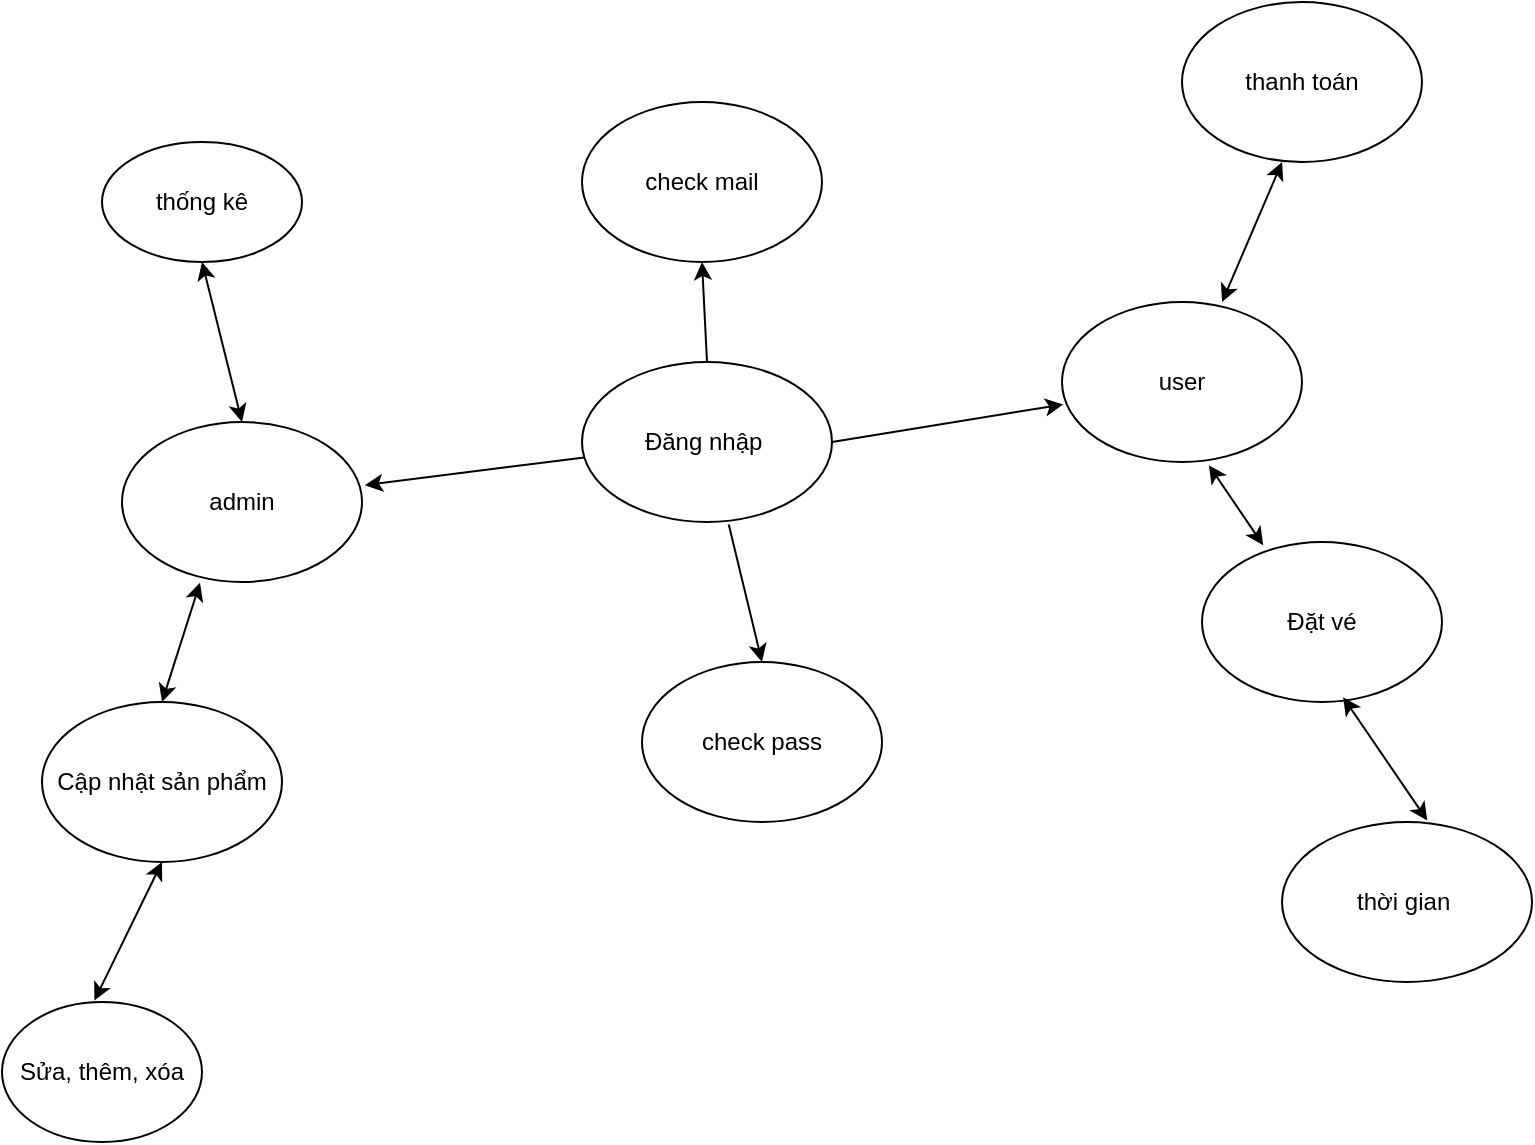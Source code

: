 <mxfile version="24.7.12">
  <diagram name="Trang-1" id="VskvLnXBhUc6ggUZd8kd">
    <mxGraphModel dx="1366" dy="703" grid="1" gridSize="10" guides="1" tooltips="1" connect="1" arrows="1" fold="1" page="1" pageScale="1" pageWidth="827" pageHeight="1169" math="0" shadow="0">
      <root>
        <mxCell id="0" />
        <mxCell id="1" parent="0" />
        <mxCell id="zUNUnrBZXKD53ktJ4jLR-2" value="Đăng nhập&amp;nbsp;" style="ellipse;whiteSpace=wrap;html=1;" vertex="1" parent="1">
          <mxGeometry x="310" y="240" width="125" height="80" as="geometry" />
        </mxCell>
        <mxCell id="zUNUnrBZXKD53ktJ4jLR-3" value="admin" style="ellipse;whiteSpace=wrap;html=1;" vertex="1" parent="1">
          <mxGeometry x="80" y="270" width="120" height="80" as="geometry" />
        </mxCell>
        <mxCell id="zUNUnrBZXKD53ktJ4jLR-4" value="user" style="ellipse;whiteSpace=wrap;html=1;" vertex="1" parent="1">
          <mxGeometry x="550" y="210" width="120" height="80" as="geometry" />
        </mxCell>
        <mxCell id="zUNUnrBZXKD53ktJ4jLR-6" value="Cập nhật sản phẩm" style="ellipse;whiteSpace=wrap;html=1;" vertex="1" parent="1">
          <mxGeometry x="40" y="410" width="120" height="80" as="geometry" />
        </mxCell>
        <mxCell id="zUNUnrBZXKD53ktJ4jLR-7" value="Sửa, thêm, xóa" style="ellipse;whiteSpace=wrap;html=1;" vertex="1" parent="1">
          <mxGeometry x="20" y="560" width="100" height="70" as="geometry" />
        </mxCell>
        <mxCell id="zUNUnrBZXKD53ktJ4jLR-8" value="" style="endArrow=classic;startArrow=classic;html=1;rounded=0;exitX=0.462;exitY=-0.01;exitDx=0;exitDy=0;exitPerimeter=0;entryX=0.5;entryY=1;entryDx=0;entryDy=0;" edge="1" parent="1" source="zUNUnrBZXKD53ktJ4jLR-7" target="zUNUnrBZXKD53ktJ4jLR-6">
          <mxGeometry width="50" height="50" relative="1" as="geometry">
            <mxPoint x="332.19" y="615.19" as="sourcePoint" />
            <mxPoint x="276.005" y="549.999" as="targetPoint" />
          </mxGeometry>
        </mxCell>
        <mxCell id="zUNUnrBZXKD53ktJ4jLR-10" value="" style="endArrow=classic;startArrow=classic;html=1;rounded=0;exitX=0.5;exitY=0;exitDx=0;exitDy=0;entryX=0.325;entryY=1.005;entryDx=0;entryDy=0;entryPerimeter=0;" edge="1" parent="1" source="zUNUnrBZXKD53ktJ4jLR-6" target="zUNUnrBZXKD53ktJ4jLR-3">
          <mxGeometry width="50" height="50" relative="1" as="geometry">
            <mxPoint x="235.0" y="480.0" as="sourcePoint" />
            <mxPoint x="178.815" y="414.809" as="targetPoint" />
          </mxGeometry>
        </mxCell>
        <mxCell id="zUNUnrBZXKD53ktJ4jLR-432" value="" style="endArrow=classic;html=1;rounded=0;entryX=1.012;entryY=0.395;entryDx=0;entryDy=0;entryPerimeter=0;" edge="1" parent="1" source="zUNUnrBZXKD53ktJ4jLR-2" target="zUNUnrBZXKD53ktJ4jLR-3">
          <mxGeometry width="50" height="50" relative="1" as="geometry">
            <mxPoint x="370" y="430" as="sourcePoint" />
            <mxPoint x="420" y="380" as="targetPoint" />
          </mxGeometry>
        </mxCell>
        <mxCell id="zUNUnrBZXKD53ktJ4jLR-433" value="" style="endArrow=classic;html=1;rounded=0;entryX=0.005;entryY=0.64;entryDx=0;entryDy=0;entryPerimeter=0;exitX=1;exitY=0.5;exitDx=0;exitDy=0;" edge="1" parent="1" source="zUNUnrBZXKD53ktJ4jLR-2" target="zUNUnrBZXKD53ktJ4jLR-4">
          <mxGeometry width="50" height="50" relative="1" as="geometry">
            <mxPoint x="565.56" y="206.4" as="sourcePoint" />
            <mxPoint x="459.56" y="270.4" as="targetPoint" />
          </mxGeometry>
        </mxCell>
        <mxCell id="zUNUnrBZXKD53ktJ4jLR-435" value="thống kê" style="ellipse;whiteSpace=wrap;html=1;" vertex="1" parent="1">
          <mxGeometry x="70" y="130" width="100" height="60" as="geometry" />
        </mxCell>
        <mxCell id="zUNUnrBZXKD53ktJ4jLR-436" value="" style="endArrow=classic;startArrow=classic;html=1;rounded=0;entryX=0.5;entryY=1;entryDx=0;entryDy=0;exitX=0.5;exitY=0;exitDx=0;exitDy=0;" edge="1" parent="1" source="zUNUnrBZXKD53ktJ4jLR-3" target="zUNUnrBZXKD53ktJ4jLR-435">
          <mxGeometry width="50" height="50" relative="1" as="geometry">
            <mxPoint x="370" y="430" as="sourcePoint" />
            <mxPoint x="420" y="380" as="targetPoint" />
          </mxGeometry>
        </mxCell>
        <mxCell id="zUNUnrBZXKD53ktJ4jLR-437" value="check mail" style="ellipse;whiteSpace=wrap;html=1;" vertex="1" parent="1">
          <mxGeometry x="310" y="110" width="120" height="80" as="geometry" />
        </mxCell>
        <mxCell id="zUNUnrBZXKD53ktJ4jLR-438" value="check pass" style="ellipse;whiteSpace=wrap;html=1;" vertex="1" parent="1">
          <mxGeometry x="340" y="390" width="120" height="80" as="geometry" />
        </mxCell>
        <mxCell id="zUNUnrBZXKD53ktJ4jLR-439" value="" style="endArrow=classic;html=1;rounded=0;entryX=0.5;entryY=0;entryDx=0;entryDy=0;exitX=0.587;exitY=1.015;exitDx=0;exitDy=0;exitPerimeter=0;" edge="1" parent="1" source="zUNUnrBZXKD53ktJ4jLR-2" target="zUNUnrBZXKD53ktJ4jLR-438">
          <mxGeometry width="50" height="50" relative="1" as="geometry">
            <mxPoint x="490.005" y="318" as="sourcePoint" />
            <mxPoint x="505.34" y="350" as="targetPoint" />
          </mxGeometry>
        </mxCell>
        <mxCell id="zUNUnrBZXKD53ktJ4jLR-444" value="" style="endArrow=classic;html=1;rounded=0;entryX=0.5;entryY=1;entryDx=0;entryDy=0;exitX=0.5;exitY=0;exitDx=0;exitDy=0;" edge="1" parent="1" source="zUNUnrBZXKD53ktJ4jLR-2" target="zUNUnrBZXKD53ktJ4jLR-437">
          <mxGeometry width="50" height="50" relative="1" as="geometry">
            <mxPoint x="304.665" y="200" as="sourcePoint" />
            <mxPoint x="320.0" y="232" as="targetPoint" />
          </mxGeometry>
        </mxCell>
        <mxCell id="zUNUnrBZXKD53ktJ4jLR-446" value="Đặt vé" style="ellipse;whiteSpace=wrap;html=1;" vertex="1" parent="1">
          <mxGeometry x="620" y="330" width="120" height="80" as="geometry" />
        </mxCell>
        <mxCell id="zUNUnrBZXKD53ktJ4jLR-447" value="" style="endArrow=classic;startArrow=classic;html=1;rounded=0;entryX=0.612;entryY=1.02;entryDx=0;entryDy=0;entryPerimeter=0;exitX=0.255;exitY=0.02;exitDx=0;exitDy=0;exitPerimeter=0;" edge="1" parent="1" source="zUNUnrBZXKD53ktJ4jLR-446" target="zUNUnrBZXKD53ktJ4jLR-4">
          <mxGeometry width="50" height="50" relative="1" as="geometry">
            <mxPoint x="570" y="370" as="sourcePoint" />
            <mxPoint x="620" y="320" as="targetPoint" />
          </mxGeometry>
        </mxCell>
        <mxCell id="zUNUnrBZXKD53ktJ4jLR-449" value="" style="endArrow=classic;startArrow=classic;html=1;rounded=0;entryX=0.588;entryY=0.97;entryDx=0;entryDy=0;entryPerimeter=0;exitX=0.581;exitY=-0.01;exitDx=0;exitDy=0;exitPerimeter=0;" edge="1" parent="1" source="zUNUnrBZXKD53ktJ4jLR-450" target="zUNUnrBZXKD53ktJ4jLR-446">
          <mxGeometry width="50" height="50" relative="1" as="geometry">
            <mxPoint x="700" y="460" as="sourcePoint" />
            <mxPoint x="699.56" y="410.4" as="targetPoint" />
          </mxGeometry>
        </mxCell>
        <mxCell id="zUNUnrBZXKD53ktJ4jLR-450" value="thời gian&amp;nbsp;" style="ellipse;whiteSpace=wrap;html=1;" vertex="1" parent="1">
          <mxGeometry x="660" y="470" width="125" height="80" as="geometry" />
        </mxCell>
        <mxCell id="zUNUnrBZXKD53ktJ4jLR-451" value="thanh toán" style="ellipse;whiteSpace=wrap;html=1;" vertex="1" parent="1">
          <mxGeometry x="610" y="60" width="120" height="80" as="geometry" />
        </mxCell>
        <mxCell id="zUNUnrBZXKD53ktJ4jLR-452" value="" style="endArrow=classic;startArrow=classic;html=1;rounded=0;entryX=0.417;entryY=1;entryDx=0;entryDy=0;entryPerimeter=0;exitX=0.667;exitY=0;exitDx=0;exitDy=0;exitPerimeter=0;" edge="1" parent="1" source="zUNUnrBZXKD53ktJ4jLR-4" target="zUNUnrBZXKD53ktJ4jLR-451">
          <mxGeometry width="50" height="50" relative="1" as="geometry">
            <mxPoint x="630" y="200" as="sourcePoint" />
            <mxPoint x="680" y="150" as="targetPoint" />
          </mxGeometry>
        </mxCell>
      </root>
    </mxGraphModel>
  </diagram>
</mxfile>

